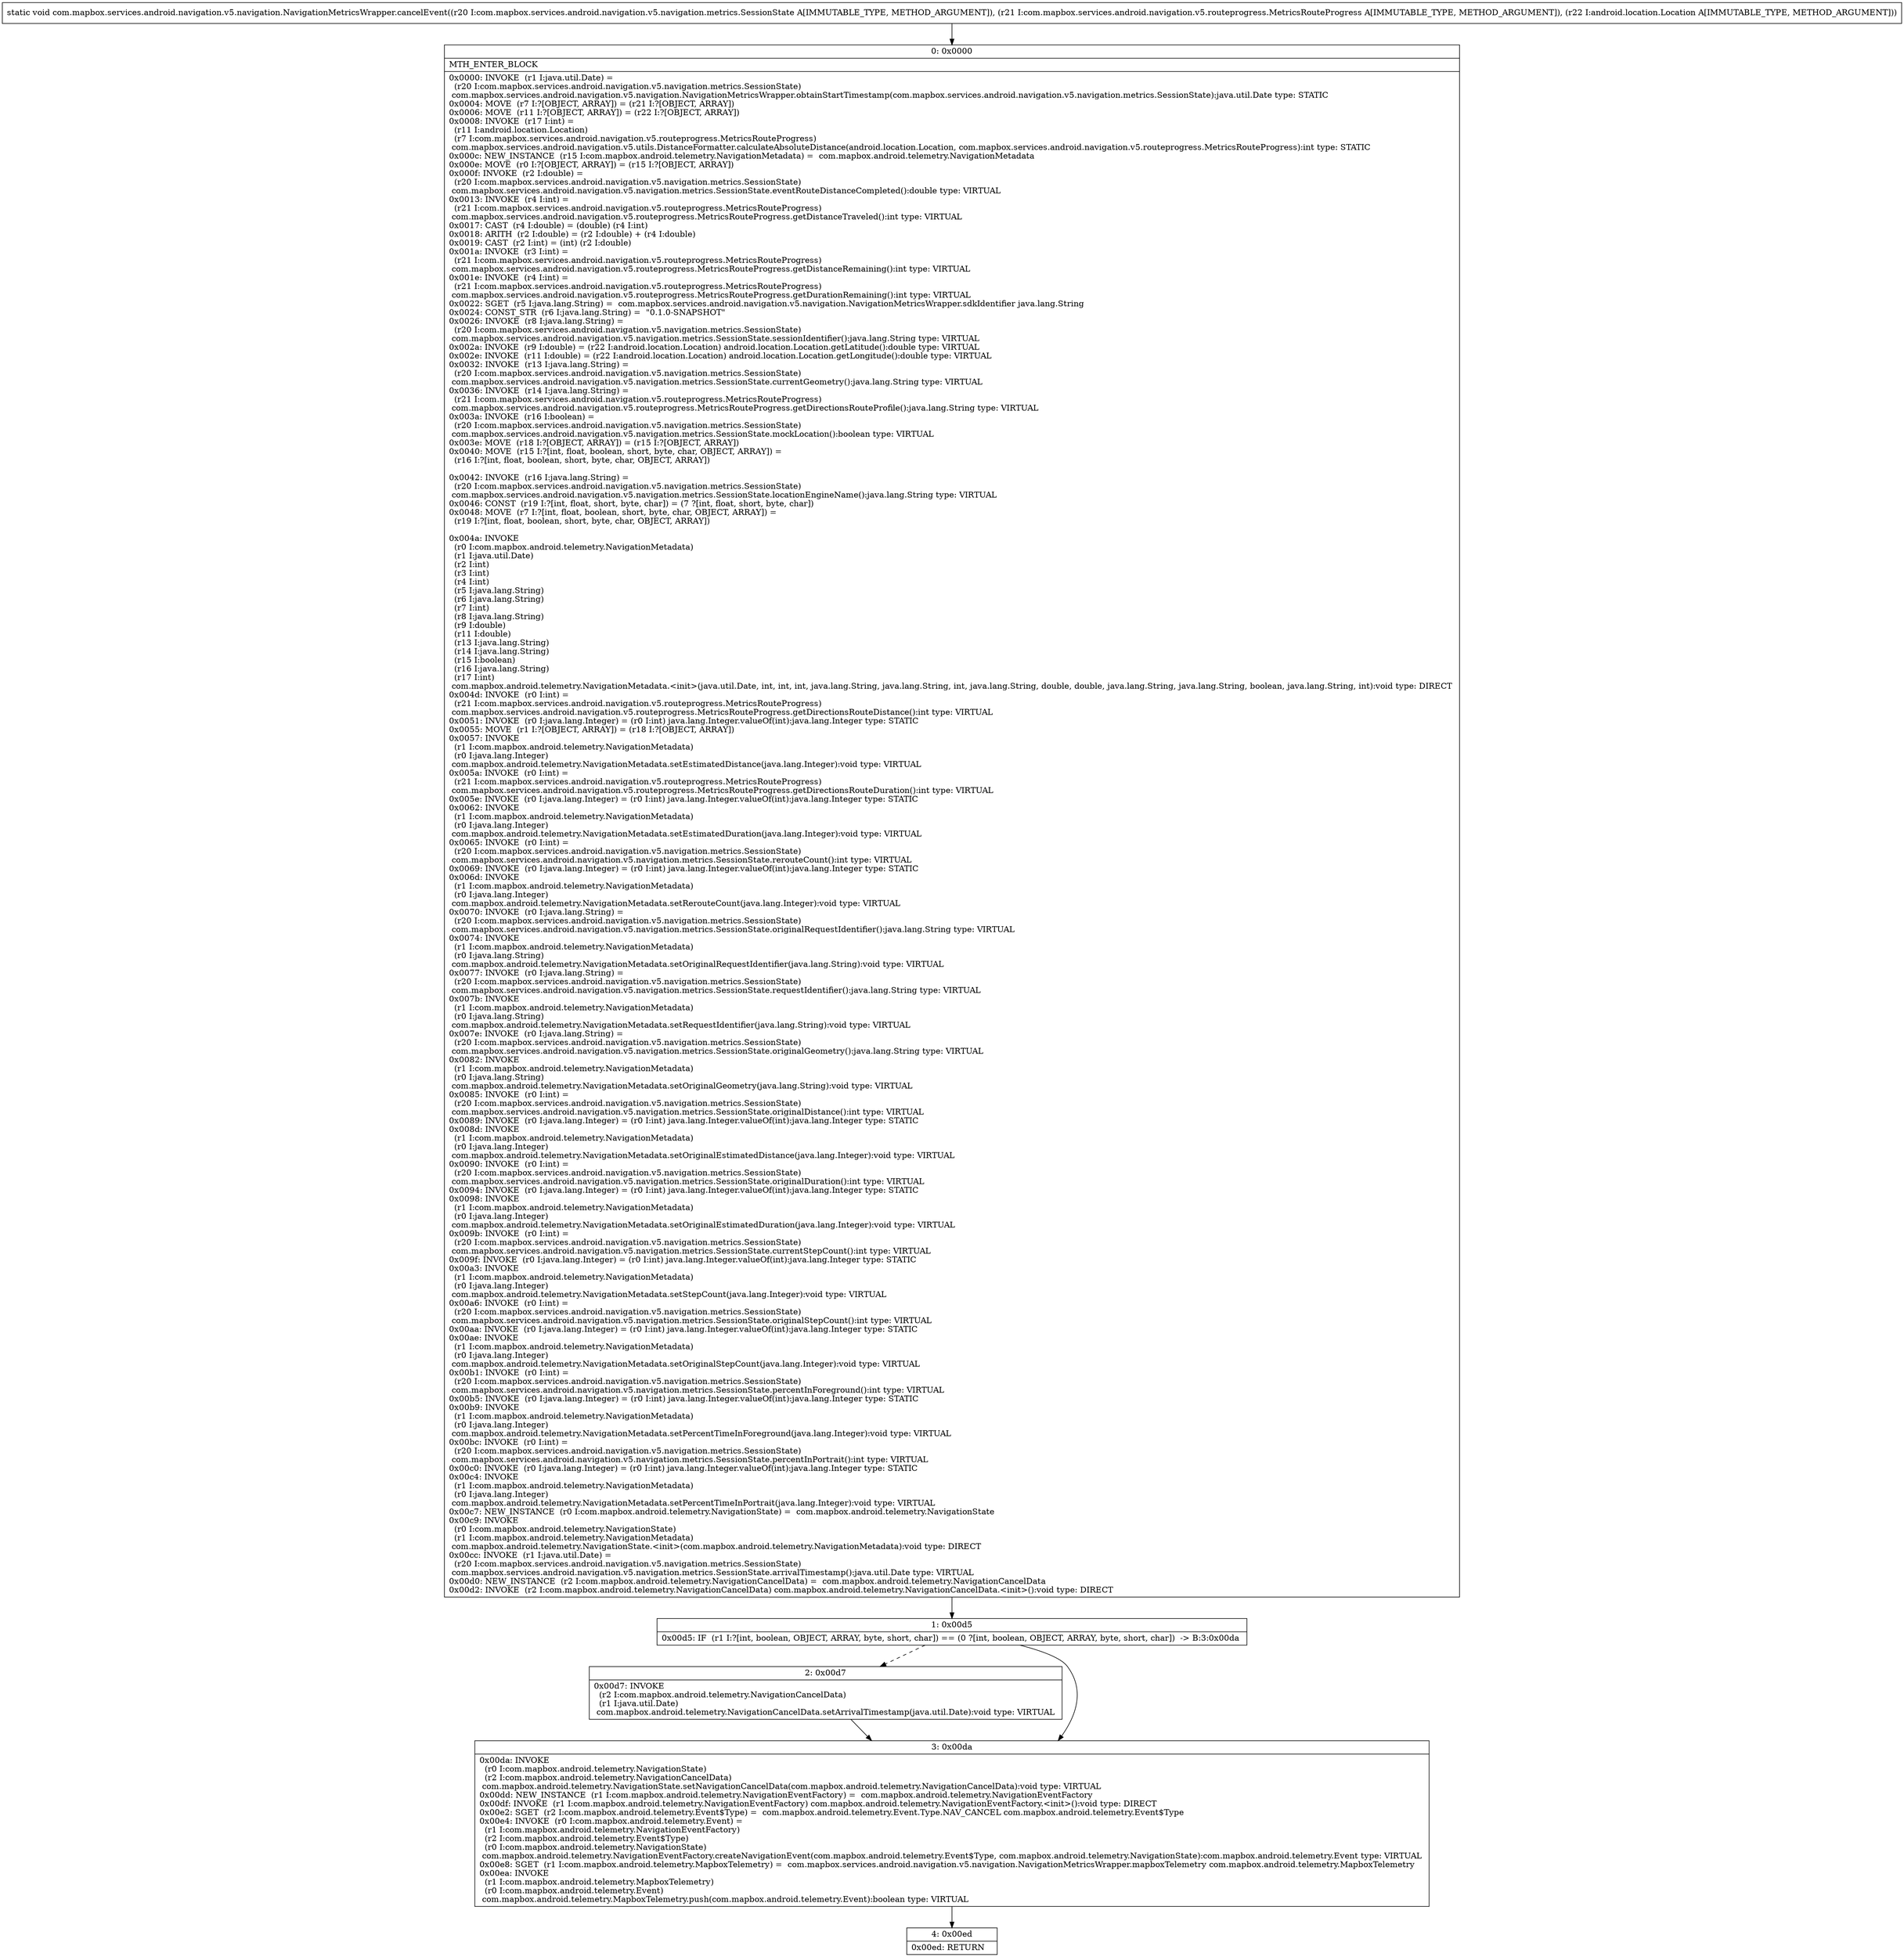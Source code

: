 digraph "CFG forcom.mapbox.services.android.navigation.v5.navigation.NavigationMetricsWrapper.cancelEvent(Lcom\/mapbox\/services\/android\/navigation\/v5\/navigation\/metrics\/SessionState;Lcom\/mapbox\/services\/android\/navigation\/v5\/routeprogress\/MetricsRouteProgress;Landroid\/location\/Location;)V" {
Node_0 [shape=record,label="{0\:\ 0x0000|MTH_ENTER_BLOCK\l|0x0000: INVOKE  (r1 I:java.util.Date) = \l  (r20 I:com.mapbox.services.android.navigation.v5.navigation.metrics.SessionState)\l com.mapbox.services.android.navigation.v5.navigation.NavigationMetricsWrapper.obtainStartTimestamp(com.mapbox.services.android.navigation.v5.navigation.metrics.SessionState):java.util.Date type: STATIC \l0x0004: MOVE  (r7 I:?[OBJECT, ARRAY]) = (r21 I:?[OBJECT, ARRAY]) \l0x0006: MOVE  (r11 I:?[OBJECT, ARRAY]) = (r22 I:?[OBJECT, ARRAY]) \l0x0008: INVOKE  (r17 I:int) = \l  (r11 I:android.location.Location)\l  (r7 I:com.mapbox.services.android.navigation.v5.routeprogress.MetricsRouteProgress)\l com.mapbox.services.android.navigation.v5.utils.DistanceFormatter.calculateAbsoluteDistance(android.location.Location, com.mapbox.services.android.navigation.v5.routeprogress.MetricsRouteProgress):int type: STATIC \l0x000c: NEW_INSTANCE  (r15 I:com.mapbox.android.telemetry.NavigationMetadata) =  com.mapbox.android.telemetry.NavigationMetadata \l0x000e: MOVE  (r0 I:?[OBJECT, ARRAY]) = (r15 I:?[OBJECT, ARRAY]) \l0x000f: INVOKE  (r2 I:double) = \l  (r20 I:com.mapbox.services.android.navigation.v5.navigation.metrics.SessionState)\l com.mapbox.services.android.navigation.v5.navigation.metrics.SessionState.eventRouteDistanceCompleted():double type: VIRTUAL \l0x0013: INVOKE  (r4 I:int) = \l  (r21 I:com.mapbox.services.android.navigation.v5.routeprogress.MetricsRouteProgress)\l com.mapbox.services.android.navigation.v5.routeprogress.MetricsRouteProgress.getDistanceTraveled():int type: VIRTUAL \l0x0017: CAST  (r4 I:double) = (double) (r4 I:int) \l0x0018: ARITH  (r2 I:double) = (r2 I:double) + (r4 I:double) \l0x0019: CAST  (r2 I:int) = (int) (r2 I:double) \l0x001a: INVOKE  (r3 I:int) = \l  (r21 I:com.mapbox.services.android.navigation.v5.routeprogress.MetricsRouteProgress)\l com.mapbox.services.android.navigation.v5.routeprogress.MetricsRouteProgress.getDistanceRemaining():int type: VIRTUAL \l0x001e: INVOKE  (r4 I:int) = \l  (r21 I:com.mapbox.services.android.navigation.v5.routeprogress.MetricsRouteProgress)\l com.mapbox.services.android.navigation.v5.routeprogress.MetricsRouteProgress.getDurationRemaining():int type: VIRTUAL \l0x0022: SGET  (r5 I:java.lang.String) =  com.mapbox.services.android.navigation.v5.navigation.NavigationMetricsWrapper.sdkIdentifier java.lang.String \l0x0024: CONST_STR  (r6 I:java.lang.String) =  \"0.1.0\-SNAPSHOT\" \l0x0026: INVOKE  (r8 I:java.lang.String) = \l  (r20 I:com.mapbox.services.android.navigation.v5.navigation.metrics.SessionState)\l com.mapbox.services.android.navigation.v5.navigation.metrics.SessionState.sessionIdentifier():java.lang.String type: VIRTUAL \l0x002a: INVOKE  (r9 I:double) = (r22 I:android.location.Location) android.location.Location.getLatitude():double type: VIRTUAL \l0x002e: INVOKE  (r11 I:double) = (r22 I:android.location.Location) android.location.Location.getLongitude():double type: VIRTUAL \l0x0032: INVOKE  (r13 I:java.lang.String) = \l  (r20 I:com.mapbox.services.android.navigation.v5.navigation.metrics.SessionState)\l com.mapbox.services.android.navigation.v5.navigation.metrics.SessionState.currentGeometry():java.lang.String type: VIRTUAL \l0x0036: INVOKE  (r14 I:java.lang.String) = \l  (r21 I:com.mapbox.services.android.navigation.v5.routeprogress.MetricsRouteProgress)\l com.mapbox.services.android.navigation.v5.routeprogress.MetricsRouteProgress.getDirectionsRouteProfile():java.lang.String type: VIRTUAL \l0x003a: INVOKE  (r16 I:boolean) = \l  (r20 I:com.mapbox.services.android.navigation.v5.navigation.metrics.SessionState)\l com.mapbox.services.android.navigation.v5.navigation.metrics.SessionState.mockLocation():boolean type: VIRTUAL \l0x003e: MOVE  (r18 I:?[OBJECT, ARRAY]) = (r15 I:?[OBJECT, ARRAY]) \l0x0040: MOVE  (r15 I:?[int, float, boolean, short, byte, char, OBJECT, ARRAY]) = \l  (r16 I:?[int, float, boolean, short, byte, char, OBJECT, ARRAY])\l \l0x0042: INVOKE  (r16 I:java.lang.String) = \l  (r20 I:com.mapbox.services.android.navigation.v5.navigation.metrics.SessionState)\l com.mapbox.services.android.navigation.v5.navigation.metrics.SessionState.locationEngineName():java.lang.String type: VIRTUAL \l0x0046: CONST  (r19 I:?[int, float, short, byte, char]) = (7 ?[int, float, short, byte, char]) \l0x0048: MOVE  (r7 I:?[int, float, boolean, short, byte, char, OBJECT, ARRAY]) = \l  (r19 I:?[int, float, boolean, short, byte, char, OBJECT, ARRAY])\l \l0x004a: INVOKE  \l  (r0 I:com.mapbox.android.telemetry.NavigationMetadata)\l  (r1 I:java.util.Date)\l  (r2 I:int)\l  (r3 I:int)\l  (r4 I:int)\l  (r5 I:java.lang.String)\l  (r6 I:java.lang.String)\l  (r7 I:int)\l  (r8 I:java.lang.String)\l  (r9 I:double)\l  (r11 I:double)\l  (r13 I:java.lang.String)\l  (r14 I:java.lang.String)\l  (r15 I:boolean)\l  (r16 I:java.lang.String)\l  (r17 I:int)\l com.mapbox.android.telemetry.NavigationMetadata.\<init\>(java.util.Date, int, int, int, java.lang.String, java.lang.String, int, java.lang.String, double, double, java.lang.String, java.lang.String, boolean, java.lang.String, int):void type: DIRECT \l0x004d: INVOKE  (r0 I:int) = \l  (r21 I:com.mapbox.services.android.navigation.v5.routeprogress.MetricsRouteProgress)\l com.mapbox.services.android.navigation.v5.routeprogress.MetricsRouteProgress.getDirectionsRouteDistance():int type: VIRTUAL \l0x0051: INVOKE  (r0 I:java.lang.Integer) = (r0 I:int) java.lang.Integer.valueOf(int):java.lang.Integer type: STATIC \l0x0055: MOVE  (r1 I:?[OBJECT, ARRAY]) = (r18 I:?[OBJECT, ARRAY]) \l0x0057: INVOKE  \l  (r1 I:com.mapbox.android.telemetry.NavigationMetadata)\l  (r0 I:java.lang.Integer)\l com.mapbox.android.telemetry.NavigationMetadata.setEstimatedDistance(java.lang.Integer):void type: VIRTUAL \l0x005a: INVOKE  (r0 I:int) = \l  (r21 I:com.mapbox.services.android.navigation.v5.routeprogress.MetricsRouteProgress)\l com.mapbox.services.android.navigation.v5.routeprogress.MetricsRouteProgress.getDirectionsRouteDuration():int type: VIRTUAL \l0x005e: INVOKE  (r0 I:java.lang.Integer) = (r0 I:int) java.lang.Integer.valueOf(int):java.lang.Integer type: STATIC \l0x0062: INVOKE  \l  (r1 I:com.mapbox.android.telemetry.NavigationMetadata)\l  (r0 I:java.lang.Integer)\l com.mapbox.android.telemetry.NavigationMetadata.setEstimatedDuration(java.lang.Integer):void type: VIRTUAL \l0x0065: INVOKE  (r0 I:int) = \l  (r20 I:com.mapbox.services.android.navigation.v5.navigation.metrics.SessionState)\l com.mapbox.services.android.navigation.v5.navigation.metrics.SessionState.rerouteCount():int type: VIRTUAL \l0x0069: INVOKE  (r0 I:java.lang.Integer) = (r0 I:int) java.lang.Integer.valueOf(int):java.lang.Integer type: STATIC \l0x006d: INVOKE  \l  (r1 I:com.mapbox.android.telemetry.NavigationMetadata)\l  (r0 I:java.lang.Integer)\l com.mapbox.android.telemetry.NavigationMetadata.setRerouteCount(java.lang.Integer):void type: VIRTUAL \l0x0070: INVOKE  (r0 I:java.lang.String) = \l  (r20 I:com.mapbox.services.android.navigation.v5.navigation.metrics.SessionState)\l com.mapbox.services.android.navigation.v5.navigation.metrics.SessionState.originalRequestIdentifier():java.lang.String type: VIRTUAL \l0x0074: INVOKE  \l  (r1 I:com.mapbox.android.telemetry.NavigationMetadata)\l  (r0 I:java.lang.String)\l com.mapbox.android.telemetry.NavigationMetadata.setOriginalRequestIdentifier(java.lang.String):void type: VIRTUAL \l0x0077: INVOKE  (r0 I:java.lang.String) = \l  (r20 I:com.mapbox.services.android.navigation.v5.navigation.metrics.SessionState)\l com.mapbox.services.android.navigation.v5.navigation.metrics.SessionState.requestIdentifier():java.lang.String type: VIRTUAL \l0x007b: INVOKE  \l  (r1 I:com.mapbox.android.telemetry.NavigationMetadata)\l  (r0 I:java.lang.String)\l com.mapbox.android.telemetry.NavigationMetadata.setRequestIdentifier(java.lang.String):void type: VIRTUAL \l0x007e: INVOKE  (r0 I:java.lang.String) = \l  (r20 I:com.mapbox.services.android.navigation.v5.navigation.metrics.SessionState)\l com.mapbox.services.android.navigation.v5.navigation.metrics.SessionState.originalGeometry():java.lang.String type: VIRTUAL \l0x0082: INVOKE  \l  (r1 I:com.mapbox.android.telemetry.NavigationMetadata)\l  (r0 I:java.lang.String)\l com.mapbox.android.telemetry.NavigationMetadata.setOriginalGeometry(java.lang.String):void type: VIRTUAL \l0x0085: INVOKE  (r0 I:int) = \l  (r20 I:com.mapbox.services.android.navigation.v5.navigation.metrics.SessionState)\l com.mapbox.services.android.navigation.v5.navigation.metrics.SessionState.originalDistance():int type: VIRTUAL \l0x0089: INVOKE  (r0 I:java.lang.Integer) = (r0 I:int) java.lang.Integer.valueOf(int):java.lang.Integer type: STATIC \l0x008d: INVOKE  \l  (r1 I:com.mapbox.android.telemetry.NavigationMetadata)\l  (r0 I:java.lang.Integer)\l com.mapbox.android.telemetry.NavigationMetadata.setOriginalEstimatedDistance(java.lang.Integer):void type: VIRTUAL \l0x0090: INVOKE  (r0 I:int) = \l  (r20 I:com.mapbox.services.android.navigation.v5.navigation.metrics.SessionState)\l com.mapbox.services.android.navigation.v5.navigation.metrics.SessionState.originalDuration():int type: VIRTUAL \l0x0094: INVOKE  (r0 I:java.lang.Integer) = (r0 I:int) java.lang.Integer.valueOf(int):java.lang.Integer type: STATIC \l0x0098: INVOKE  \l  (r1 I:com.mapbox.android.telemetry.NavigationMetadata)\l  (r0 I:java.lang.Integer)\l com.mapbox.android.telemetry.NavigationMetadata.setOriginalEstimatedDuration(java.lang.Integer):void type: VIRTUAL \l0x009b: INVOKE  (r0 I:int) = \l  (r20 I:com.mapbox.services.android.navigation.v5.navigation.metrics.SessionState)\l com.mapbox.services.android.navigation.v5.navigation.metrics.SessionState.currentStepCount():int type: VIRTUAL \l0x009f: INVOKE  (r0 I:java.lang.Integer) = (r0 I:int) java.lang.Integer.valueOf(int):java.lang.Integer type: STATIC \l0x00a3: INVOKE  \l  (r1 I:com.mapbox.android.telemetry.NavigationMetadata)\l  (r0 I:java.lang.Integer)\l com.mapbox.android.telemetry.NavigationMetadata.setStepCount(java.lang.Integer):void type: VIRTUAL \l0x00a6: INVOKE  (r0 I:int) = \l  (r20 I:com.mapbox.services.android.navigation.v5.navigation.metrics.SessionState)\l com.mapbox.services.android.navigation.v5.navigation.metrics.SessionState.originalStepCount():int type: VIRTUAL \l0x00aa: INVOKE  (r0 I:java.lang.Integer) = (r0 I:int) java.lang.Integer.valueOf(int):java.lang.Integer type: STATIC \l0x00ae: INVOKE  \l  (r1 I:com.mapbox.android.telemetry.NavigationMetadata)\l  (r0 I:java.lang.Integer)\l com.mapbox.android.telemetry.NavigationMetadata.setOriginalStepCount(java.lang.Integer):void type: VIRTUAL \l0x00b1: INVOKE  (r0 I:int) = \l  (r20 I:com.mapbox.services.android.navigation.v5.navigation.metrics.SessionState)\l com.mapbox.services.android.navigation.v5.navigation.metrics.SessionState.percentInForeground():int type: VIRTUAL \l0x00b5: INVOKE  (r0 I:java.lang.Integer) = (r0 I:int) java.lang.Integer.valueOf(int):java.lang.Integer type: STATIC \l0x00b9: INVOKE  \l  (r1 I:com.mapbox.android.telemetry.NavigationMetadata)\l  (r0 I:java.lang.Integer)\l com.mapbox.android.telemetry.NavigationMetadata.setPercentTimeInForeground(java.lang.Integer):void type: VIRTUAL \l0x00bc: INVOKE  (r0 I:int) = \l  (r20 I:com.mapbox.services.android.navigation.v5.navigation.metrics.SessionState)\l com.mapbox.services.android.navigation.v5.navigation.metrics.SessionState.percentInPortrait():int type: VIRTUAL \l0x00c0: INVOKE  (r0 I:java.lang.Integer) = (r0 I:int) java.lang.Integer.valueOf(int):java.lang.Integer type: STATIC \l0x00c4: INVOKE  \l  (r1 I:com.mapbox.android.telemetry.NavigationMetadata)\l  (r0 I:java.lang.Integer)\l com.mapbox.android.telemetry.NavigationMetadata.setPercentTimeInPortrait(java.lang.Integer):void type: VIRTUAL \l0x00c7: NEW_INSTANCE  (r0 I:com.mapbox.android.telemetry.NavigationState) =  com.mapbox.android.telemetry.NavigationState \l0x00c9: INVOKE  \l  (r0 I:com.mapbox.android.telemetry.NavigationState)\l  (r1 I:com.mapbox.android.telemetry.NavigationMetadata)\l com.mapbox.android.telemetry.NavigationState.\<init\>(com.mapbox.android.telemetry.NavigationMetadata):void type: DIRECT \l0x00cc: INVOKE  (r1 I:java.util.Date) = \l  (r20 I:com.mapbox.services.android.navigation.v5.navigation.metrics.SessionState)\l com.mapbox.services.android.navigation.v5.navigation.metrics.SessionState.arrivalTimestamp():java.util.Date type: VIRTUAL \l0x00d0: NEW_INSTANCE  (r2 I:com.mapbox.android.telemetry.NavigationCancelData) =  com.mapbox.android.telemetry.NavigationCancelData \l0x00d2: INVOKE  (r2 I:com.mapbox.android.telemetry.NavigationCancelData) com.mapbox.android.telemetry.NavigationCancelData.\<init\>():void type: DIRECT \l}"];
Node_1 [shape=record,label="{1\:\ 0x00d5|0x00d5: IF  (r1 I:?[int, boolean, OBJECT, ARRAY, byte, short, char]) == (0 ?[int, boolean, OBJECT, ARRAY, byte, short, char])  \-\> B:3:0x00da \l}"];
Node_2 [shape=record,label="{2\:\ 0x00d7|0x00d7: INVOKE  \l  (r2 I:com.mapbox.android.telemetry.NavigationCancelData)\l  (r1 I:java.util.Date)\l com.mapbox.android.telemetry.NavigationCancelData.setArrivalTimestamp(java.util.Date):void type: VIRTUAL \l}"];
Node_3 [shape=record,label="{3\:\ 0x00da|0x00da: INVOKE  \l  (r0 I:com.mapbox.android.telemetry.NavigationState)\l  (r2 I:com.mapbox.android.telemetry.NavigationCancelData)\l com.mapbox.android.telemetry.NavigationState.setNavigationCancelData(com.mapbox.android.telemetry.NavigationCancelData):void type: VIRTUAL \l0x00dd: NEW_INSTANCE  (r1 I:com.mapbox.android.telemetry.NavigationEventFactory) =  com.mapbox.android.telemetry.NavigationEventFactory \l0x00df: INVOKE  (r1 I:com.mapbox.android.telemetry.NavigationEventFactory) com.mapbox.android.telemetry.NavigationEventFactory.\<init\>():void type: DIRECT \l0x00e2: SGET  (r2 I:com.mapbox.android.telemetry.Event$Type) =  com.mapbox.android.telemetry.Event.Type.NAV_CANCEL com.mapbox.android.telemetry.Event$Type \l0x00e4: INVOKE  (r0 I:com.mapbox.android.telemetry.Event) = \l  (r1 I:com.mapbox.android.telemetry.NavigationEventFactory)\l  (r2 I:com.mapbox.android.telemetry.Event$Type)\l  (r0 I:com.mapbox.android.telemetry.NavigationState)\l com.mapbox.android.telemetry.NavigationEventFactory.createNavigationEvent(com.mapbox.android.telemetry.Event$Type, com.mapbox.android.telemetry.NavigationState):com.mapbox.android.telemetry.Event type: VIRTUAL \l0x00e8: SGET  (r1 I:com.mapbox.android.telemetry.MapboxTelemetry) =  com.mapbox.services.android.navigation.v5.navigation.NavigationMetricsWrapper.mapboxTelemetry com.mapbox.android.telemetry.MapboxTelemetry \l0x00ea: INVOKE  \l  (r1 I:com.mapbox.android.telemetry.MapboxTelemetry)\l  (r0 I:com.mapbox.android.telemetry.Event)\l com.mapbox.android.telemetry.MapboxTelemetry.push(com.mapbox.android.telemetry.Event):boolean type: VIRTUAL \l}"];
Node_4 [shape=record,label="{4\:\ 0x00ed|0x00ed: RETURN   \l}"];
MethodNode[shape=record,label="{static void com.mapbox.services.android.navigation.v5.navigation.NavigationMetricsWrapper.cancelEvent((r20 I:com.mapbox.services.android.navigation.v5.navigation.metrics.SessionState A[IMMUTABLE_TYPE, METHOD_ARGUMENT]), (r21 I:com.mapbox.services.android.navigation.v5.routeprogress.MetricsRouteProgress A[IMMUTABLE_TYPE, METHOD_ARGUMENT]), (r22 I:android.location.Location A[IMMUTABLE_TYPE, METHOD_ARGUMENT])) }"];
MethodNode -> Node_0;
Node_0 -> Node_1;
Node_1 -> Node_2[style=dashed];
Node_1 -> Node_3;
Node_2 -> Node_3;
Node_3 -> Node_4;
}

